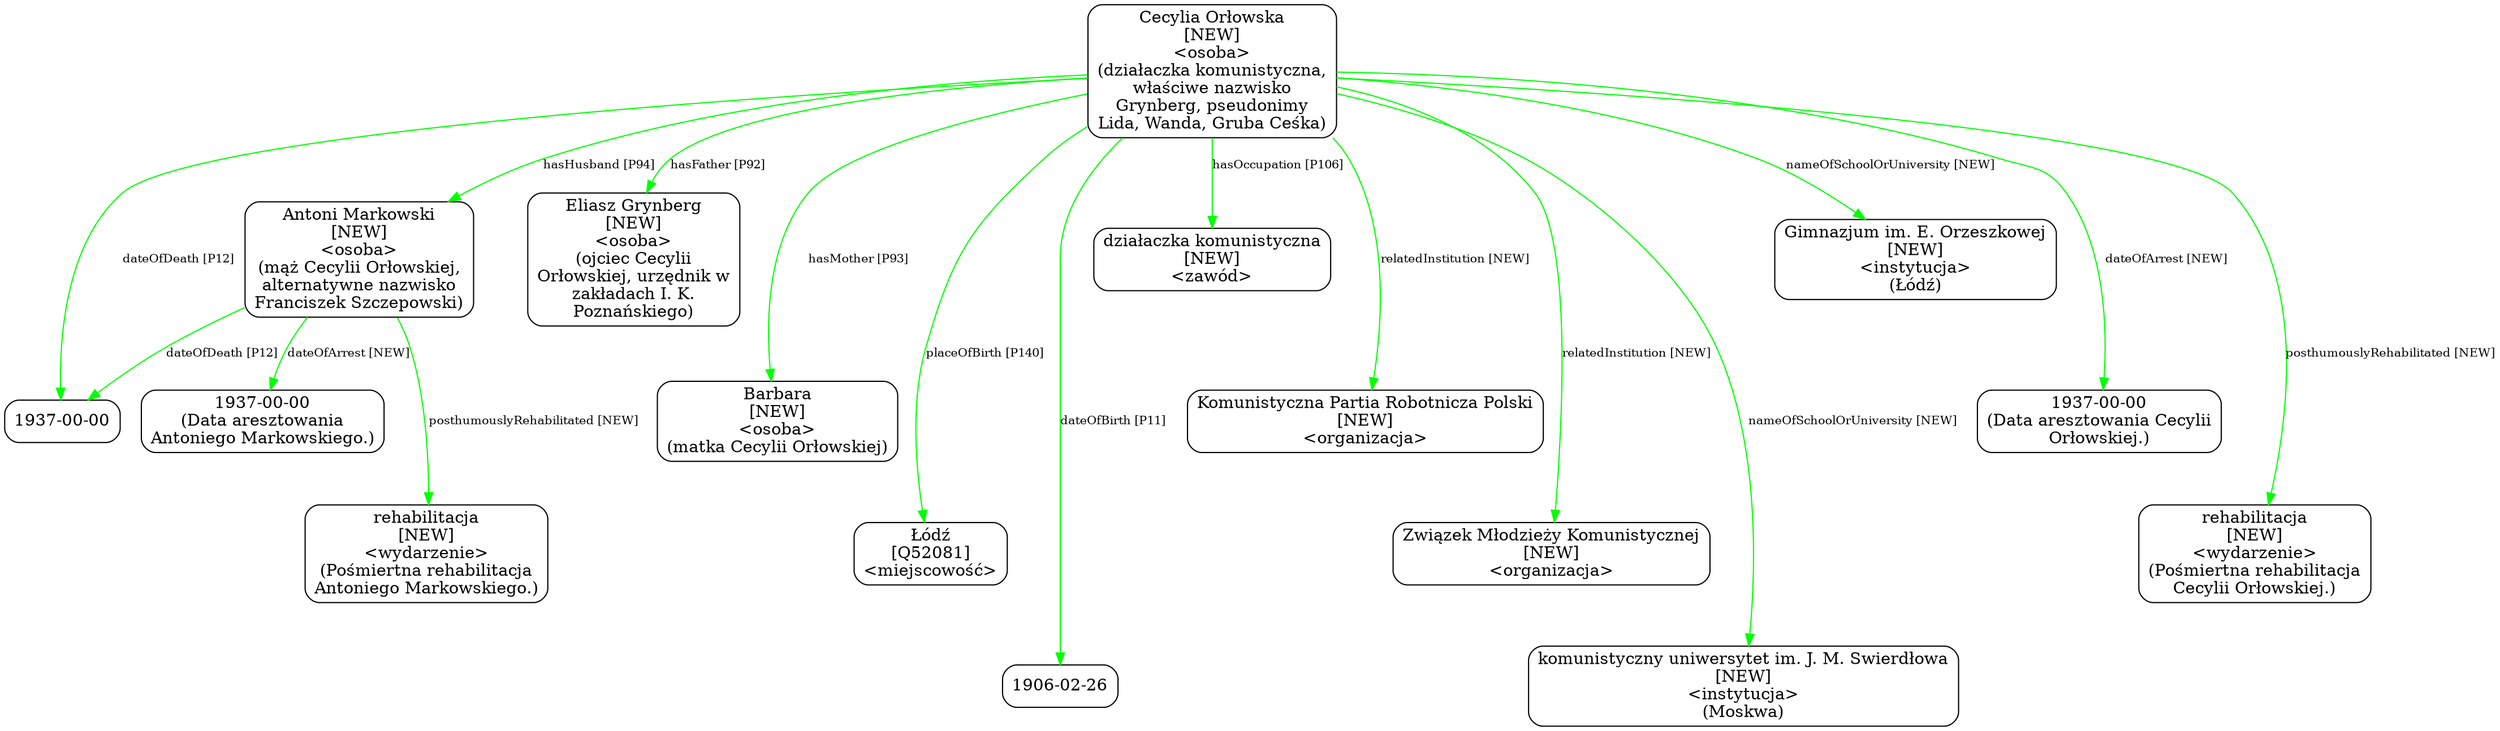 digraph {
	node [shape=box,
		style=rounded
	];
	edge [fontsize=10];
	"Cecylia Orłowska
[NEW]
<osoba>
(działaczka komunistyczna,
właściwe nazwisko
Grynberg, pseudonimy
Lida, Wanda, Gruba Ceśka)"	[color=black,
		label="Cecylia Orłowska
[NEW]
<osoba>
(działaczka komunistyczna,
właściwe nazwisko
Grynberg, pseudonimy
Lida, Wanda, Gruba Ceśka)"];
	"Antoni Markowski
[NEW]
<osoba>
(mąż Cecylii Orłowskiej,
alternatywne nazwisko
Franciszek Szczepowski)"	[color=black,
		label="Antoni Markowski
[NEW]
<osoba>
(mąż Cecylii Orłowskiej,
alternatywne nazwisko
Franciszek Szczepowski)"];
	"Cecylia Orłowska
[NEW]
<osoba>
(działaczka komunistyczna,
właściwe nazwisko
Grynberg, pseudonimy
Lida, Wanda, Gruba Ceśka)" -> "Antoni Markowski
[NEW]
<osoba>
(mąż Cecylii Orłowskiej,
alternatywne nazwisko
Franciszek Szczepowski)"	[color=green,
		label="hasHusband [P94]"];
	"Cecylia Orłowska
[NEW]
<osoba>
(działaczka komunistyczna,
właściwe nazwisko
Grynberg, pseudonimy
Lida, Wanda, Gruba Ceśka)" -> "Eliasz Grynberg
[NEW]
<osoba>
(ojciec Cecylii
Orłowskiej, urzędnik w
zakładach I. K.
Poznańskiego)"	[color=green,
		label="hasFather [P92]",
		minlen=1];
	"Cecylia Orłowska
[NEW]
<osoba>
(działaczka komunistyczna,
właściwe nazwisko
Grynberg, pseudonimy
Lida, Wanda, Gruba Ceśka)" -> "Barbara
[NEW]
<osoba>
(matka Cecylii Orłowskiej)"	[color=green,
		label="hasMother [P93]",
		minlen=2];
	"Cecylia Orłowska
[NEW]
<osoba>
(działaczka komunistyczna,
właściwe nazwisko
Grynberg, pseudonimy
Lida, Wanda, Gruba Ceśka)" -> "Łódź
[Q52081]
<miejscowość>"	[color=green,
		label="placeOfBirth [P140]",
		minlen=3];
	"Cecylia Orłowska
[NEW]
<osoba>
(działaczka komunistyczna,
właściwe nazwisko
Grynberg, pseudonimy
Lida, Wanda, Gruba Ceśka)" -> "1906-02-26"	[color=green,
		label="dateOfBirth [P11]",
		minlen=4];
	"Cecylia Orłowska
[NEW]
<osoba>
(działaczka komunistyczna,
właściwe nazwisko
Grynberg, pseudonimy
Lida, Wanda, Gruba Ceśka)" -> "1937-00-00"	[color=green,
		label="dateOfDeath [P12]"];
	"Cecylia Orłowska
[NEW]
<osoba>
(działaczka komunistyczna,
właściwe nazwisko
Grynberg, pseudonimy
Lida, Wanda, Gruba Ceśka)" -> "działaczka komunistyczna
[NEW]
<zawód>"	[color=green,
		label="hasOccupation [P106]",
		minlen=1];
	"Cecylia Orłowska
[NEW]
<osoba>
(działaczka komunistyczna,
właściwe nazwisko
Grynberg, pseudonimy
Lida, Wanda, Gruba Ceśka)" -> "Komunistyczna Partia Robotnicza Polski
[NEW]
<organizacja>"	[color=green,
		label="relatedInstitution [NEW]",
		minlen=2];
	"Cecylia Orłowska
[NEW]
<osoba>
(działaczka komunistyczna,
właściwe nazwisko
Grynberg, pseudonimy
Lida, Wanda, Gruba Ceśka)" -> "Związek Młodzieży Komunistycznej
[NEW]
<organizacja>"	[color=green,
		label="relatedInstitution [NEW]",
		minlen=3];
	"Cecylia Orłowska
[NEW]
<osoba>
(działaczka komunistyczna,
właściwe nazwisko
Grynberg, pseudonimy
Lida, Wanda, Gruba Ceśka)" -> "komunistyczny uniwersytet im. J. M. Swierdłowa
[NEW]
<instytucja>
(Moskwa)"	[color=green,
		label="nameOfSchoolOrUniversity [NEW]",
		minlen=4];
	"Cecylia Orłowska
[NEW]
<osoba>
(działaczka komunistyczna,
właściwe nazwisko
Grynberg, pseudonimy
Lida, Wanda, Gruba Ceśka)" -> "Gimnazjum im. E. Orzeszkowej
[NEW]
<instytucja>
(Łódź)"	[color=green,
		label="nameOfSchoolOrUniversity [NEW]",
		minlen=1];
	"Cecylia Orłowska
[NEW]
<osoba>
(działaczka komunistyczna,
właściwe nazwisko
Grynberg, pseudonimy
Lida, Wanda, Gruba Ceśka)" -> "1937-00-00
(Data aresztowania Cecylii
Orłowskiej.)"	[color=green,
		label="dateOfArrest [NEW]",
		minlen=2];
	"Cecylia Orłowska
[NEW]
<osoba>
(działaczka komunistyczna,
właściwe nazwisko
Grynberg, pseudonimy
Lida, Wanda, Gruba Ceśka)" -> "rehabilitacja
[NEW]
<wydarzenie>
(Pośmiertna rehabilitacja
Cecylii Orłowskiej.)"	[color=green,
		label="posthumouslyRehabilitated [NEW]",
		minlen=3];
	"Antoni Markowski
[NEW]
<osoba>
(mąż Cecylii Orłowskiej,
alternatywne nazwisko
Franciszek Szczepowski)" -> "1937-00-00"	[color=green,
		label="dateOfDeath [P12]"];
	"Antoni Markowski
[NEW]
<osoba>
(mąż Cecylii Orłowskiej,
alternatywne nazwisko
Franciszek Szczepowski)" -> "1937-00-00
(Data aresztowania
Antoniego Markowskiego.)"	[color=green,
		label="dateOfArrest [NEW]",
		minlen=1];
	"Antoni Markowski
[NEW]
<osoba>
(mąż Cecylii Orłowskiej,
alternatywne nazwisko
Franciszek Szczepowski)" -> "rehabilitacja
[NEW]
<wydarzenie>
(Pośmiertna rehabilitacja
Antoniego Markowskiego.)"	[color=green,
		label="posthumouslyRehabilitated [NEW]",
		minlen=2];
}
